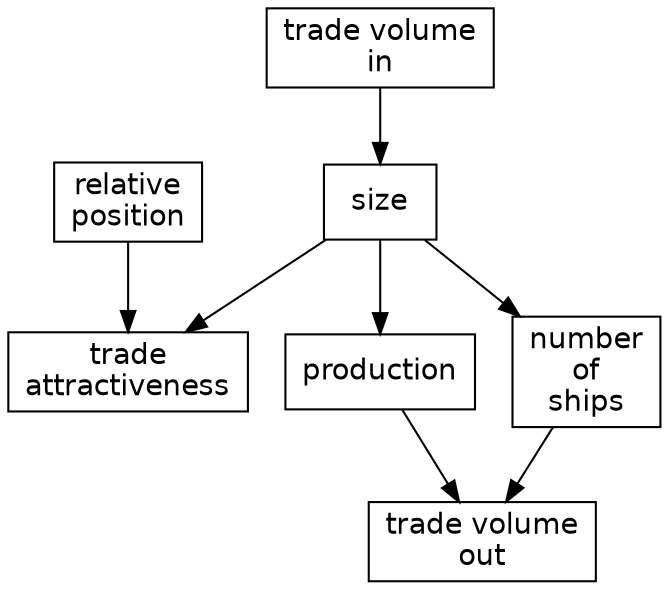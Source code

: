 
digraph boxes_and_circles {
  
  # a 'graph' statement
  graph [overlap = true, fontsize = 10]
  
  # several 'node' statements
  node [shape = box,
  fontname = Helvetica]
  "production";
  "size";
  "number\nof\nships";
  "relative\nposition";
  "trade\nattractiveness";
  "trade volume\nin";"trade volume\nout"
  #A; B; C; D; E; F
  
  node [shape = circle,
  fixedsize = true,
  width = 0.9] // sets as circles
  1="wiwiw"; 2="kmkm"
  #1; 2; 3; 4; 5; 6; 7; 8
  
  # several 'edge' statements
  "size"->"production"
  "size"->"number\nof\nships"
  "relative\nposition"->"trade\nattractiveness"
  "size"->"trade\nattractiveness"
  "production"->"trade volume\nout"
  "number\nof\nships"->"trade volume\nout"
  "trade volume\nin"->"size"
  #B->3 B->4 C->A
  #1->D E->A 2->4 1->5 1->F
  #E->6 4->6 5->7 6->7 3->8
  
}